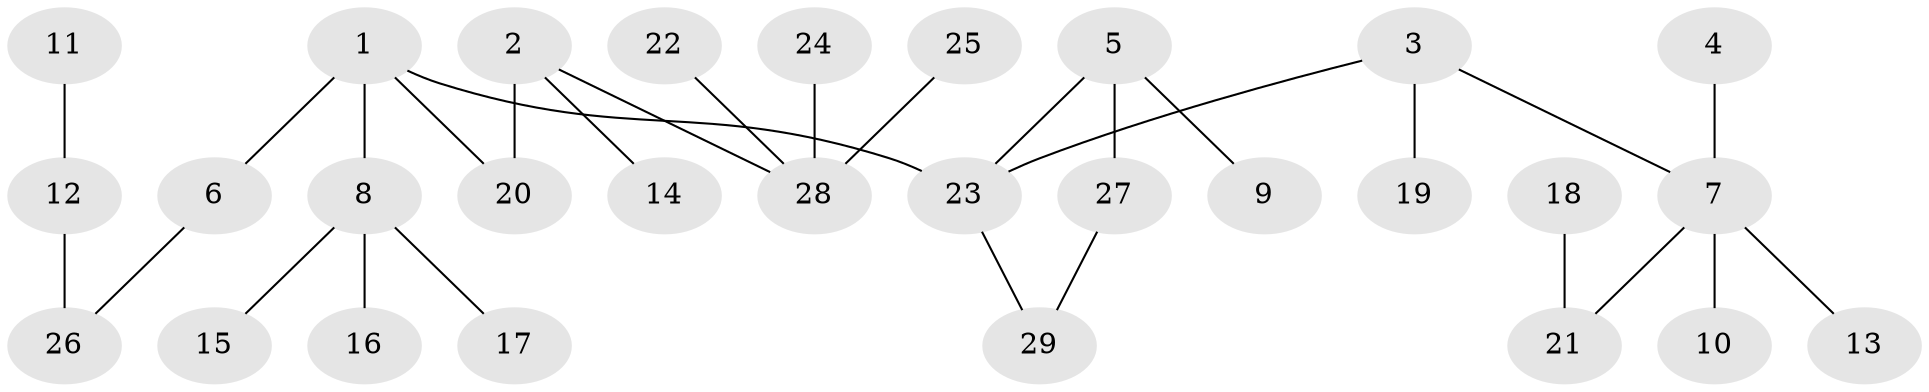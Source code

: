 // original degree distribution, {5: 0.05172413793103448, 3: 0.22413793103448276, 4: 0.05172413793103448, 2: 0.1896551724137931, 1: 0.4827586206896552}
// Generated by graph-tools (version 1.1) at 2025/49/03/09/25 03:49:24]
// undirected, 29 vertices, 29 edges
graph export_dot {
graph [start="1"]
  node [color=gray90,style=filled];
  1;
  2;
  3;
  4;
  5;
  6;
  7;
  8;
  9;
  10;
  11;
  12;
  13;
  14;
  15;
  16;
  17;
  18;
  19;
  20;
  21;
  22;
  23;
  24;
  25;
  26;
  27;
  28;
  29;
  1 -- 6 [weight=1.0];
  1 -- 8 [weight=1.0];
  1 -- 20 [weight=1.0];
  1 -- 23 [weight=1.0];
  2 -- 14 [weight=1.0];
  2 -- 20 [weight=1.0];
  2 -- 28 [weight=1.0];
  3 -- 7 [weight=1.0];
  3 -- 19 [weight=1.0];
  3 -- 23 [weight=1.0];
  4 -- 7 [weight=1.0];
  5 -- 9 [weight=1.0];
  5 -- 23 [weight=1.0];
  5 -- 27 [weight=1.0];
  6 -- 26 [weight=1.0];
  7 -- 10 [weight=1.0];
  7 -- 13 [weight=1.0];
  7 -- 21 [weight=1.0];
  8 -- 15 [weight=1.0];
  8 -- 16 [weight=1.0];
  8 -- 17 [weight=1.0];
  11 -- 12 [weight=1.0];
  12 -- 26 [weight=1.0];
  18 -- 21 [weight=1.0];
  22 -- 28 [weight=1.0];
  23 -- 29 [weight=1.0];
  24 -- 28 [weight=1.0];
  25 -- 28 [weight=1.0];
  27 -- 29 [weight=1.0];
}
